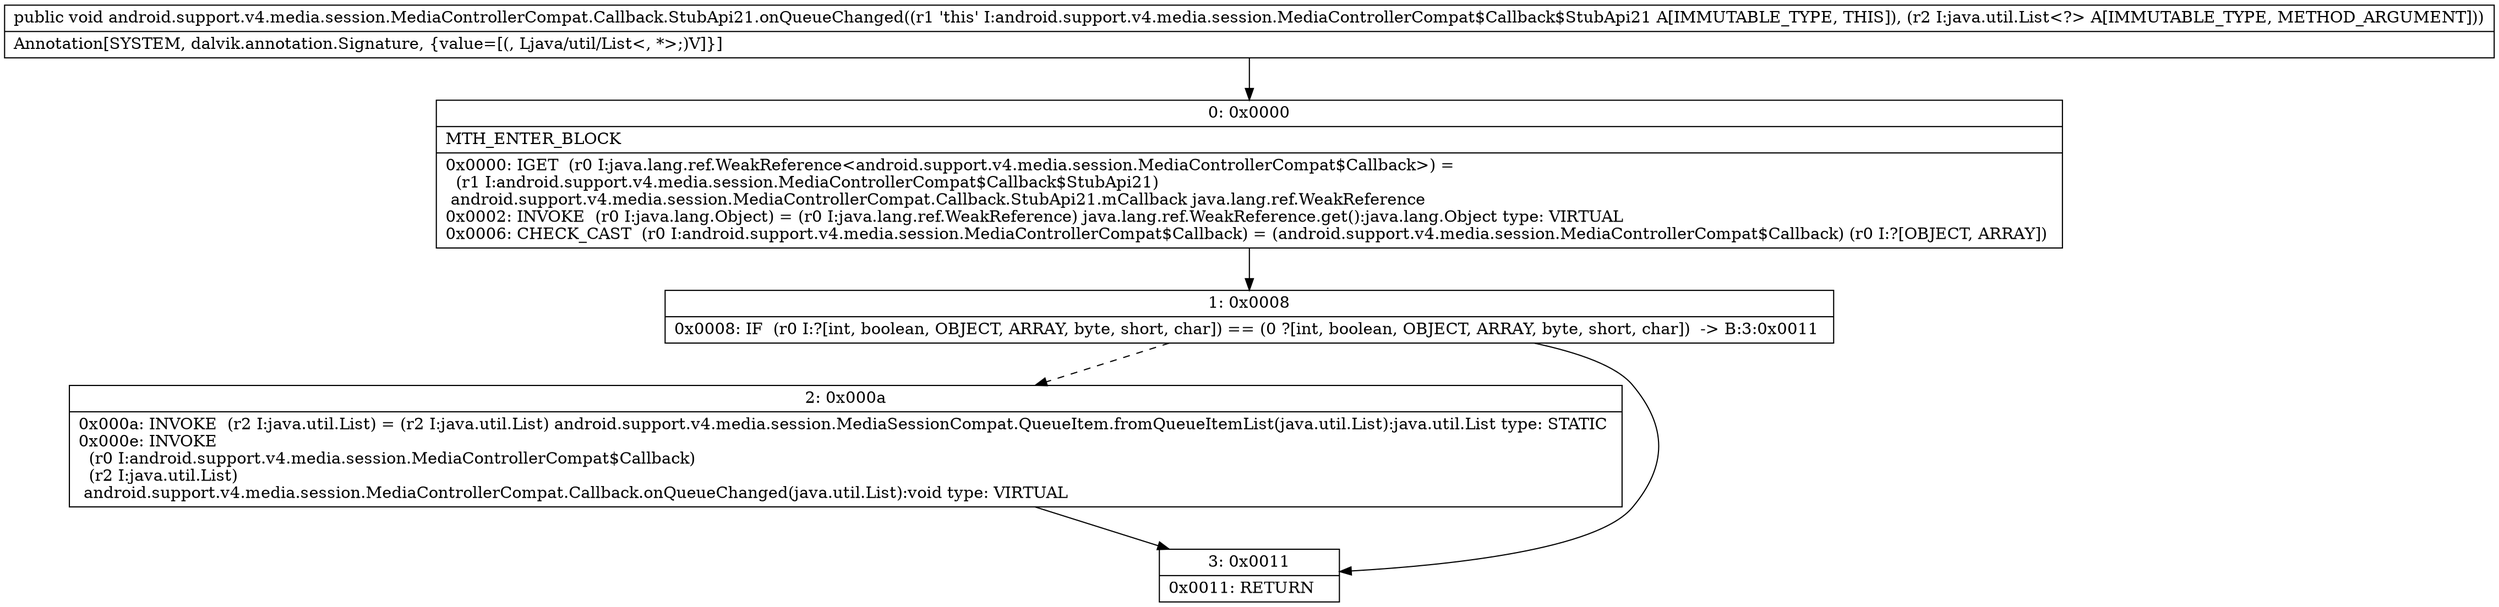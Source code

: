 digraph "CFG forandroid.support.v4.media.session.MediaControllerCompat.Callback.StubApi21.onQueueChanged(Ljava\/util\/List;)V" {
Node_0 [shape=record,label="{0\:\ 0x0000|MTH_ENTER_BLOCK\l|0x0000: IGET  (r0 I:java.lang.ref.WeakReference\<android.support.v4.media.session.MediaControllerCompat$Callback\>) = \l  (r1 I:android.support.v4.media.session.MediaControllerCompat$Callback$StubApi21)\l android.support.v4.media.session.MediaControllerCompat.Callback.StubApi21.mCallback java.lang.ref.WeakReference \l0x0002: INVOKE  (r0 I:java.lang.Object) = (r0 I:java.lang.ref.WeakReference) java.lang.ref.WeakReference.get():java.lang.Object type: VIRTUAL \l0x0006: CHECK_CAST  (r0 I:android.support.v4.media.session.MediaControllerCompat$Callback) = (android.support.v4.media.session.MediaControllerCompat$Callback) (r0 I:?[OBJECT, ARRAY]) \l}"];
Node_1 [shape=record,label="{1\:\ 0x0008|0x0008: IF  (r0 I:?[int, boolean, OBJECT, ARRAY, byte, short, char]) == (0 ?[int, boolean, OBJECT, ARRAY, byte, short, char])  \-\> B:3:0x0011 \l}"];
Node_2 [shape=record,label="{2\:\ 0x000a|0x000a: INVOKE  (r2 I:java.util.List) = (r2 I:java.util.List) android.support.v4.media.session.MediaSessionCompat.QueueItem.fromQueueItemList(java.util.List):java.util.List type: STATIC \l0x000e: INVOKE  \l  (r0 I:android.support.v4.media.session.MediaControllerCompat$Callback)\l  (r2 I:java.util.List)\l android.support.v4.media.session.MediaControllerCompat.Callback.onQueueChanged(java.util.List):void type: VIRTUAL \l}"];
Node_3 [shape=record,label="{3\:\ 0x0011|0x0011: RETURN   \l}"];
MethodNode[shape=record,label="{public void android.support.v4.media.session.MediaControllerCompat.Callback.StubApi21.onQueueChanged((r1 'this' I:android.support.v4.media.session.MediaControllerCompat$Callback$StubApi21 A[IMMUTABLE_TYPE, THIS]), (r2 I:java.util.List\<?\> A[IMMUTABLE_TYPE, METHOD_ARGUMENT]))  | Annotation[SYSTEM, dalvik.annotation.Signature, \{value=[(, Ljava\/util\/List\<, *\>;)V]\}]\l}"];
MethodNode -> Node_0;
Node_0 -> Node_1;
Node_1 -> Node_2[style=dashed];
Node_1 -> Node_3;
Node_2 -> Node_3;
}

